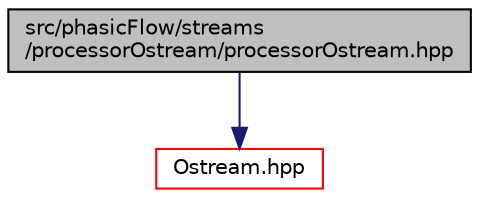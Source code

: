 digraph "src/phasicFlow/streams/processorOstream/processorOstream.hpp"
{
 // LATEX_PDF_SIZE
  edge [fontname="Helvetica",fontsize="10",labelfontname="Helvetica",labelfontsize="10"];
  node [fontname="Helvetica",fontsize="10",shape=record];
  Node1 [label="src/phasicFlow/streams\l/processorOstream/processorOstream.hpp",height=0.2,width=0.4,color="black", fillcolor="grey75", style="filled", fontcolor="black",tooltip=" "];
  Node1 -> Node2 [color="midnightblue",fontsize="10",style="solid",fontname="Helvetica"];
  Node2 [label="Ostream.hpp",height=0.2,width=0.4,color="red", fillcolor="white", style="filled",URL="$Ostream_8hpp.html",tooltip=" "];
}
